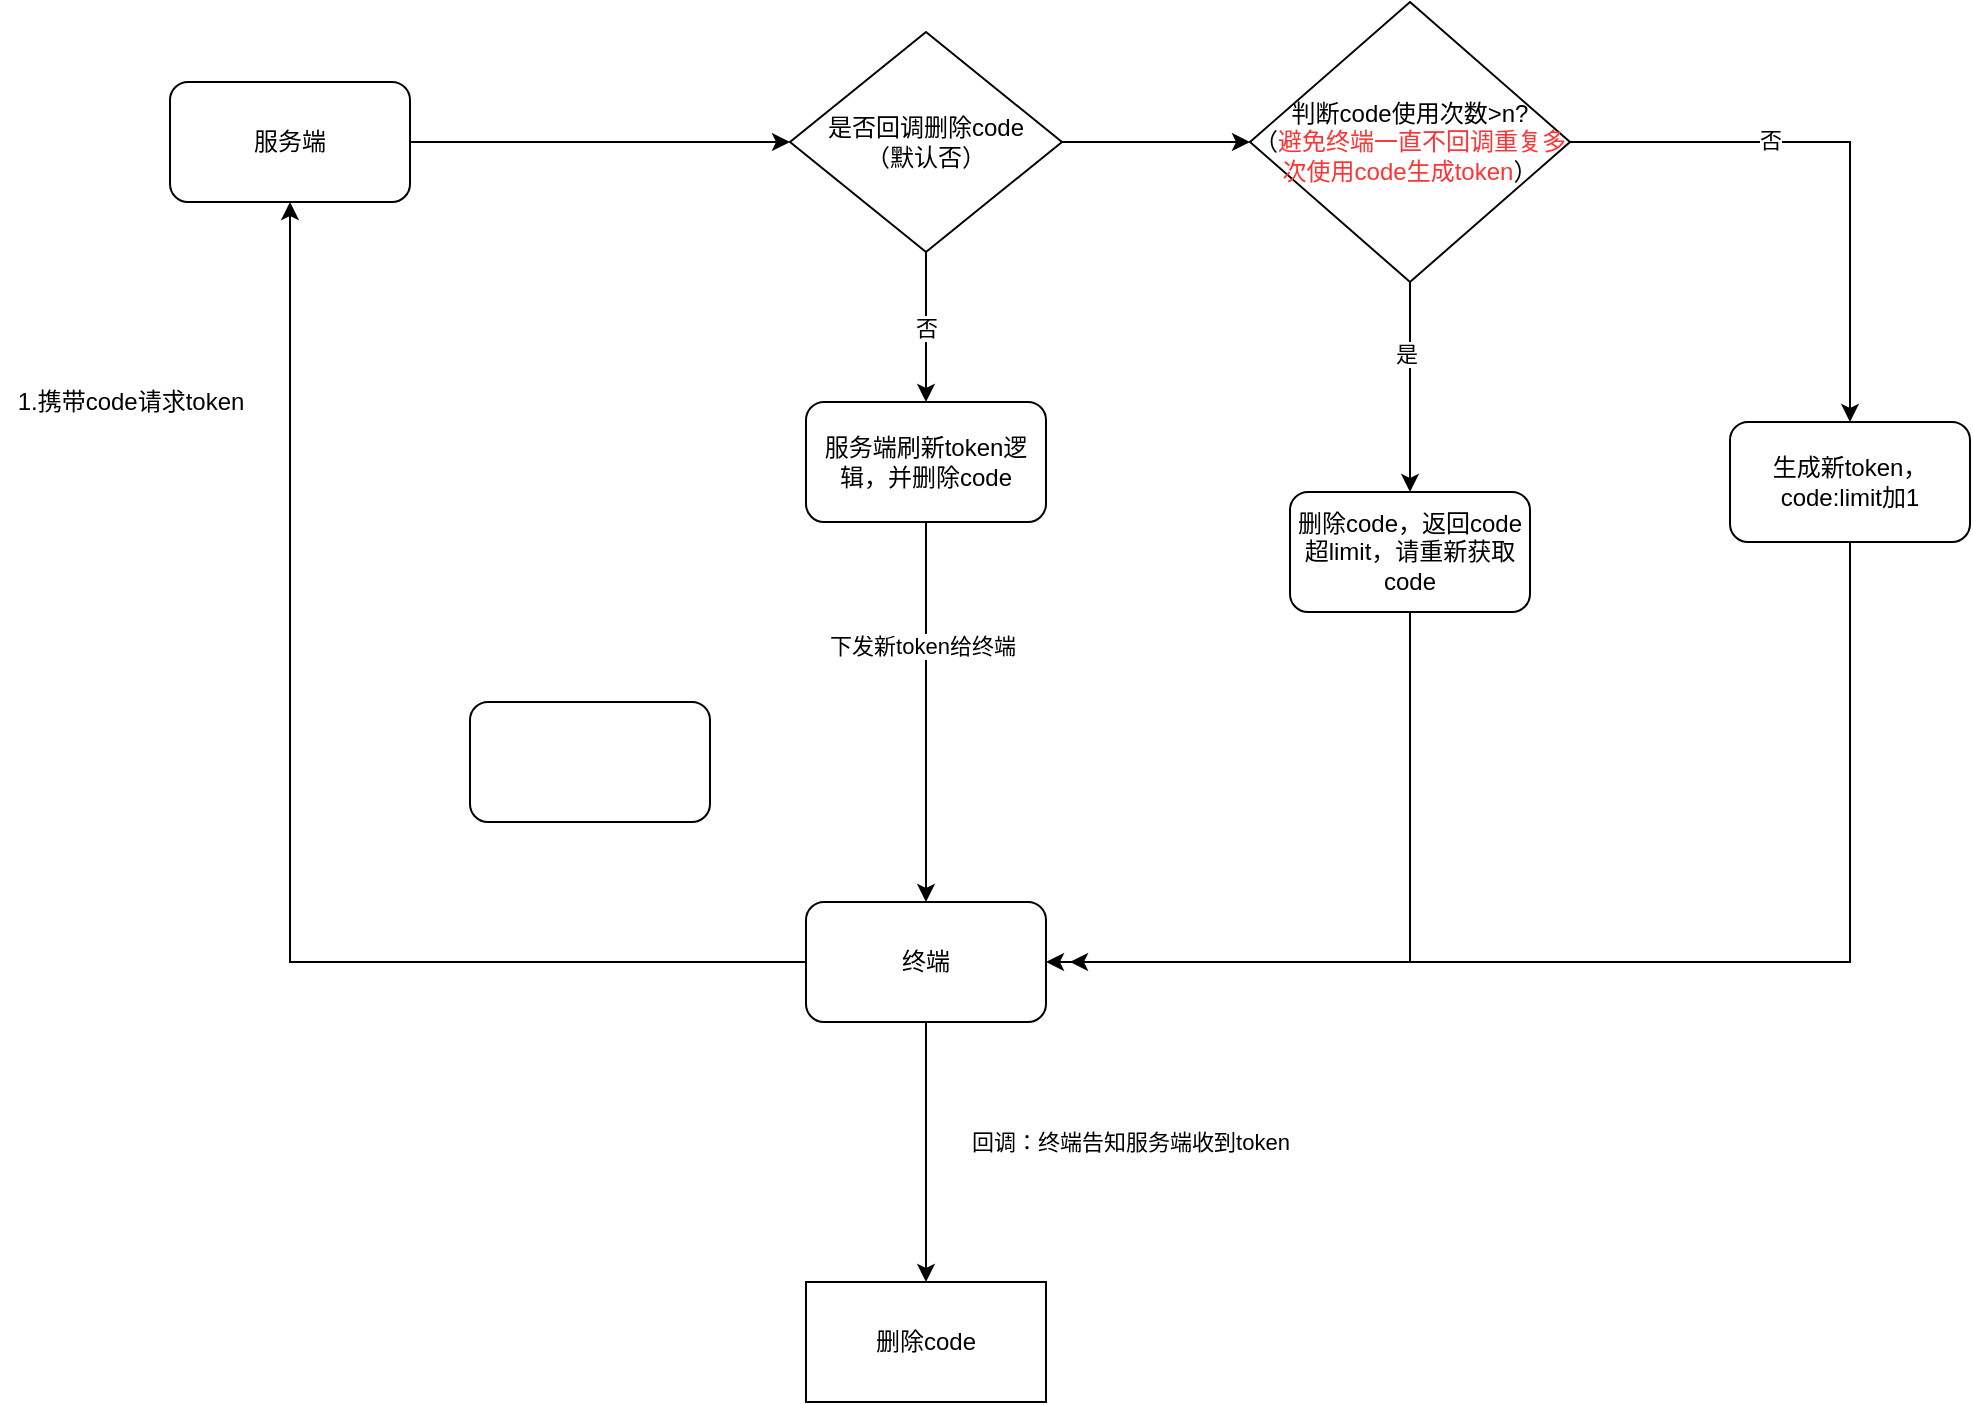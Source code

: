 <mxfile version="15.3.0" type="github">
  <diagram id="oarM0HKGG1xcpiazp4HU" name="Page-1">
    <mxGraphModel dx="1422" dy="762" grid="1" gridSize="10" guides="1" tooltips="1" connect="1" arrows="1" fold="1" page="1" pageScale="1" pageWidth="827" pageHeight="1169" math="0" shadow="0">
      <root>
        <mxCell id="0" />
        <mxCell id="1" parent="0" />
        <mxCell id="ga6xaN8mUOWN0gRQYGS6-3" style="edgeStyle=orthogonalEdgeStyle;rounded=0;orthogonalLoop=1;jettySize=auto;html=1;entryX=0.5;entryY=1;entryDx=0;entryDy=0;" edge="1" parent="1" source="ga6xaN8mUOWN0gRQYGS6-1" target="ga6xaN8mUOWN0gRQYGS6-2">
          <mxGeometry relative="1" as="geometry">
            <mxPoint x="270" y="350" as="targetPoint" />
            <Array as="points">
              <mxPoint x="260" y="730" />
            </Array>
          </mxGeometry>
        </mxCell>
        <mxCell id="ga6xaN8mUOWN0gRQYGS6-35" style="edgeStyle=orthogonalEdgeStyle;rounded=0;orthogonalLoop=1;jettySize=auto;html=1;exitX=0.5;exitY=1;exitDx=0;exitDy=0;entryX=0.5;entryY=0;entryDx=0;entryDy=0;" edge="1" parent="1" source="ga6xaN8mUOWN0gRQYGS6-1" target="ga6xaN8mUOWN0gRQYGS6-34">
          <mxGeometry relative="1" as="geometry" />
        </mxCell>
        <mxCell id="ga6xaN8mUOWN0gRQYGS6-36" value="回调：终端告知服务端收到token" style="edgeLabel;html=1;align=center;verticalAlign=middle;resizable=0;points=[];" vertex="1" connectable="0" parent="ga6xaN8mUOWN0gRQYGS6-35">
          <mxGeometry x="-0.262" y="2" relative="1" as="geometry">
            <mxPoint x="100" y="12" as="offset" />
          </mxGeometry>
        </mxCell>
        <mxCell id="ga6xaN8mUOWN0gRQYGS6-1" value="终端" style="rounded=1;whiteSpace=wrap;html=1;" vertex="1" parent="1">
          <mxGeometry x="518" y="700" width="120" height="60" as="geometry" />
        </mxCell>
        <mxCell id="ga6xaN8mUOWN0gRQYGS6-8" style="edgeStyle=orthogonalEdgeStyle;rounded=0;orthogonalLoop=1;jettySize=auto;html=1;exitX=1;exitY=0.5;exitDx=0;exitDy=0;entryX=0;entryY=0.5;entryDx=0;entryDy=0;" edge="1" parent="1" source="ga6xaN8mUOWN0gRQYGS6-2" target="ga6xaN8mUOWN0gRQYGS6-6">
          <mxGeometry relative="1" as="geometry" />
        </mxCell>
        <mxCell id="ga6xaN8mUOWN0gRQYGS6-2" value="服务端" style="rounded=1;whiteSpace=wrap;html=1;" vertex="1" parent="1">
          <mxGeometry x="200" y="290" width="120" height="60" as="geometry" />
        </mxCell>
        <mxCell id="ga6xaN8mUOWN0gRQYGS6-5" value="1.携带code请求token" style="text;html=1;align=center;verticalAlign=middle;resizable=0;points=[];autosize=1;strokeColor=none;fillColor=none;" vertex="1" parent="1">
          <mxGeometry x="115" y="440" width="130" height="20" as="geometry" />
        </mxCell>
        <mxCell id="ga6xaN8mUOWN0gRQYGS6-10" value="否" style="edgeStyle=orthogonalEdgeStyle;rounded=0;orthogonalLoop=1;jettySize=auto;html=1;exitX=0.5;exitY=1;exitDx=0;exitDy=0;entryX=0.5;entryY=0;entryDx=0;entryDy=0;" edge="1" parent="1" source="ga6xaN8mUOWN0gRQYGS6-6" target="ga6xaN8mUOWN0gRQYGS6-9">
          <mxGeometry relative="1" as="geometry" />
        </mxCell>
        <mxCell id="ga6xaN8mUOWN0gRQYGS6-15" style="edgeStyle=orthogonalEdgeStyle;rounded=0;orthogonalLoop=1;jettySize=auto;html=1;exitX=1;exitY=0.5;exitDx=0;exitDy=0;entryX=0;entryY=0.5;entryDx=0;entryDy=0;" edge="1" parent="1" source="ga6xaN8mUOWN0gRQYGS6-6" target="ga6xaN8mUOWN0gRQYGS6-14">
          <mxGeometry relative="1" as="geometry" />
        </mxCell>
        <mxCell id="ga6xaN8mUOWN0gRQYGS6-6" value="是否回调删除code&lt;br&gt;（默认否）" style="rhombus;whiteSpace=wrap;html=1;" vertex="1" parent="1">
          <mxGeometry x="510" y="265" width="136" height="110" as="geometry" />
        </mxCell>
        <mxCell id="ga6xaN8mUOWN0gRQYGS6-26" style="edgeStyle=orthogonalEdgeStyle;rounded=0;orthogonalLoop=1;jettySize=auto;html=1;exitX=0.5;exitY=1;exitDx=0;exitDy=0;" edge="1" parent="1" source="ga6xaN8mUOWN0gRQYGS6-9" target="ga6xaN8mUOWN0gRQYGS6-1">
          <mxGeometry relative="1" as="geometry" />
        </mxCell>
        <mxCell id="ga6xaN8mUOWN0gRQYGS6-27" value="下发新token给终端" style="edgeLabel;html=1;align=center;verticalAlign=middle;resizable=0;points=[];" vertex="1" connectable="0" parent="ga6xaN8mUOWN0gRQYGS6-26">
          <mxGeometry x="-0.35" y="-2" relative="1" as="geometry">
            <mxPoint as="offset" />
          </mxGeometry>
        </mxCell>
        <mxCell id="ga6xaN8mUOWN0gRQYGS6-9" value="服务端刷新token逻辑，并删除code" style="rounded=1;whiteSpace=wrap;html=1;" vertex="1" parent="1">
          <mxGeometry x="518" y="450" width="120" height="60" as="geometry" />
        </mxCell>
        <mxCell id="ga6xaN8mUOWN0gRQYGS6-23" style="edgeStyle=orthogonalEdgeStyle;rounded=0;orthogonalLoop=1;jettySize=auto;html=1;exitX=0.5;exitY=1;exitDx=0;exitDy=0;" edge="1" parent="1" source="ga6xaN8mUOWN0gRQYGS6-14" target="ga6xaN8mUOWN0gRQYGS6-22">
          <mxGeometry relative="1" as="geometry">
            <mxPoint x="880" y="490" as="targetPoint" />
          </mxGeometry>
        </mxCell>
        <mxCell id="ga6xaN8mUOWN0gRQYGS6-24" value="是" style="edgeLabel;html=1;align=center;verticalAlign=middle;resizable=0;points=[];" vertex="1" connectable="0" parent="ga6xaN8mUOWN0gRQYGS6-23">
          <mxGeometry x="-0.327" y="-2" relative="1" as="geometry">
            <mxPoint as="offset" />
          </mxGeometry>
        </mxCell>
        <mxCell id="ga6xaN8mUOWN0gRQYGS6-29" style="edgeStyle=orthogonalEdgeStyle;rounded=0;orthogonalLoop=1;jettySize=auto;html=1;exitX=1;exitY=0.5;exitDx=0;exitDy=0;" edge="1" parent="1" source="ga6xaN8mUOWN0gRQYGS6-14" target="ga6xaN8mUOWN0gRQYGS6-30">
          <mxGeometry relative="1" as="geometry">
            <mxPoint x="1040" y="490" as="targetPoint" />
          </mxGeometry>
        </mxCell>
        <mxCell id="ga6xaN8mUOWN0gRQYGS6-31" value="否" style="edgeLabel;html=1;align=center;verticalAlign=middle;resizable=0;points=[];" vertex="1" connectable="0" parent="ga6xaN8mUOWN0gRQYGS6-29">
          <mxGeometry x="-0.29" y="1" relative="1" as="geometry">
            <mxPoint as="offset" />
          </mxGeometry>
        </mxCell>
        <mxCell id="ga6xaN8mUOWN0gRQYGS6-14" value="判断code使用次数&amp;gt;n?&lt;br&gt;（&lt;font color=&quot;#ff3333&quot;&gt;避免终端一直不回调重复多次使用code生成token&lt;/font&gt;）" style="rhombus;whiteSpace=wrap;html=1;" vertex="1" parent="1">
          <mxGeometry x="740" y="250" width="160" height="140" as="geometry" />
        </mxCell>
        <mxCell id="ga6xaN8mUOWN0gRQYGS6-28" style="edgeStyle=orthogonalEdgeStyle;rounded=0;orthogonalLoop=1;jettySize=auto;html=1;exitX=0.5;exitY=1;exitDx=0;exitDy=0;entryX=1;entryY=0.5;entryDx=0;entryDy=0;" edge="1" parent="1" source="ga6xaN8mUOWN0gRQYGS6-22" target="ga6xaN8mUOWN0gRQYGS6-1">
          <mxGeometry relative="1" as="geometry" />
        </mxCell>
        <mxCell id="ga6xaN8mUOWN0gRQYGS6-22" value="删除code，返回code超limit，请重新获取code" style="rounded=1;whiteSpace=wrap;html=1;" vertex="1" parent="1">
          <mxGeometry x="760" y="495" width="120" height="60" as="geometry" />
        </mxCell>
        <mxCell id="ga6xaN8mUOWN0gRQYGS6-32" style="edgeStyle=orthogonalEdgeStyle;rounded=0;orthogonalLoop=1;jettySize=auto;html=1;exitX=0.5;exitY=1;exitDx=0;exitDy=0;" edge="1" parent="1" source="ga6xaN8mUOWN0gRQYGS6-30">
          <mxGeometry relative="1" as="geometry">
            <mxPoint x="650" y="730" as="targetPoint" />
            <Array as="points">
              <mxPoint x="1040" y="730" />
            </Array>
          </mxGeometry>
        </mxCell>
        <mxCell id="ga6xaN8mUOWN0gRQYGS6-30" value="生成新token，code:limit加1" style="rounded=1;whiteSpace=wrap;html=1;" vertex="1" parent="1">
          <mxGeometry x="980" y="460" width="120" height="60" as="geometry" />
        </mxCell>
        <mxCell id="ga6xaN8mUOWN0gRQYGS6-33" value="" style="rounded=1;whiteSpace=wrap;html=1;" vertex="1" parent="1">
          <mxGeometry x="350" y="600" width="120" height="60" as="geometry" />
        </mxCell>
        <mxCell id="ga6xaN8mUOWN0gRQYGS6-34" value="删除code" style="rounded=0;whiteSpace=wrap;html=1;" vertex="1" parent="1">
          <mxGeometry x="518" y="890" width="120" height="60" as="geometry" />
        </mxCell>
      </root>
    </mxGraphModel>
  </diagram>
</mxfile>
